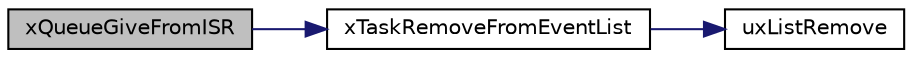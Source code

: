 digraph "xQueueGiveFromISR"
{
  edge [fontname="Helvetica",fontsize="10",labelfontname="Helvetica",labelfontsize="10"];
  node [fontname="Helvetica",fontsize="10",shape=record];
  rankdir="LR";
  Node34 [label="xQueueGiveFromISR",height=0.2,width=0.4,color="black", fillcolor="grey75", style="filled", fontcolor="black"];
  Node34 -> Node35 [color="midnightblue",fontsize="10",style="solid",fontname="Helvetica"];
  Node35 [label="xTaskRemoveFromEventList",height=0.2,width=0.4,color="black", fillcolor="white", style="filled",URL="$task_8h.html#a14513b7dd36055f73fba3c5ebbdc1b06"];
  Node35 -> Node36 [color="midnightblue",fontsize="10",style="solid",fontname="Helvetica"];
  Node36 [label="uxListRemove",height=0.2,width=0.4,color="black", fillcolor="white", style="filled",URL="$list_8h.html#a2eb1558482076fff8cafc63419c2d34a"];
}
